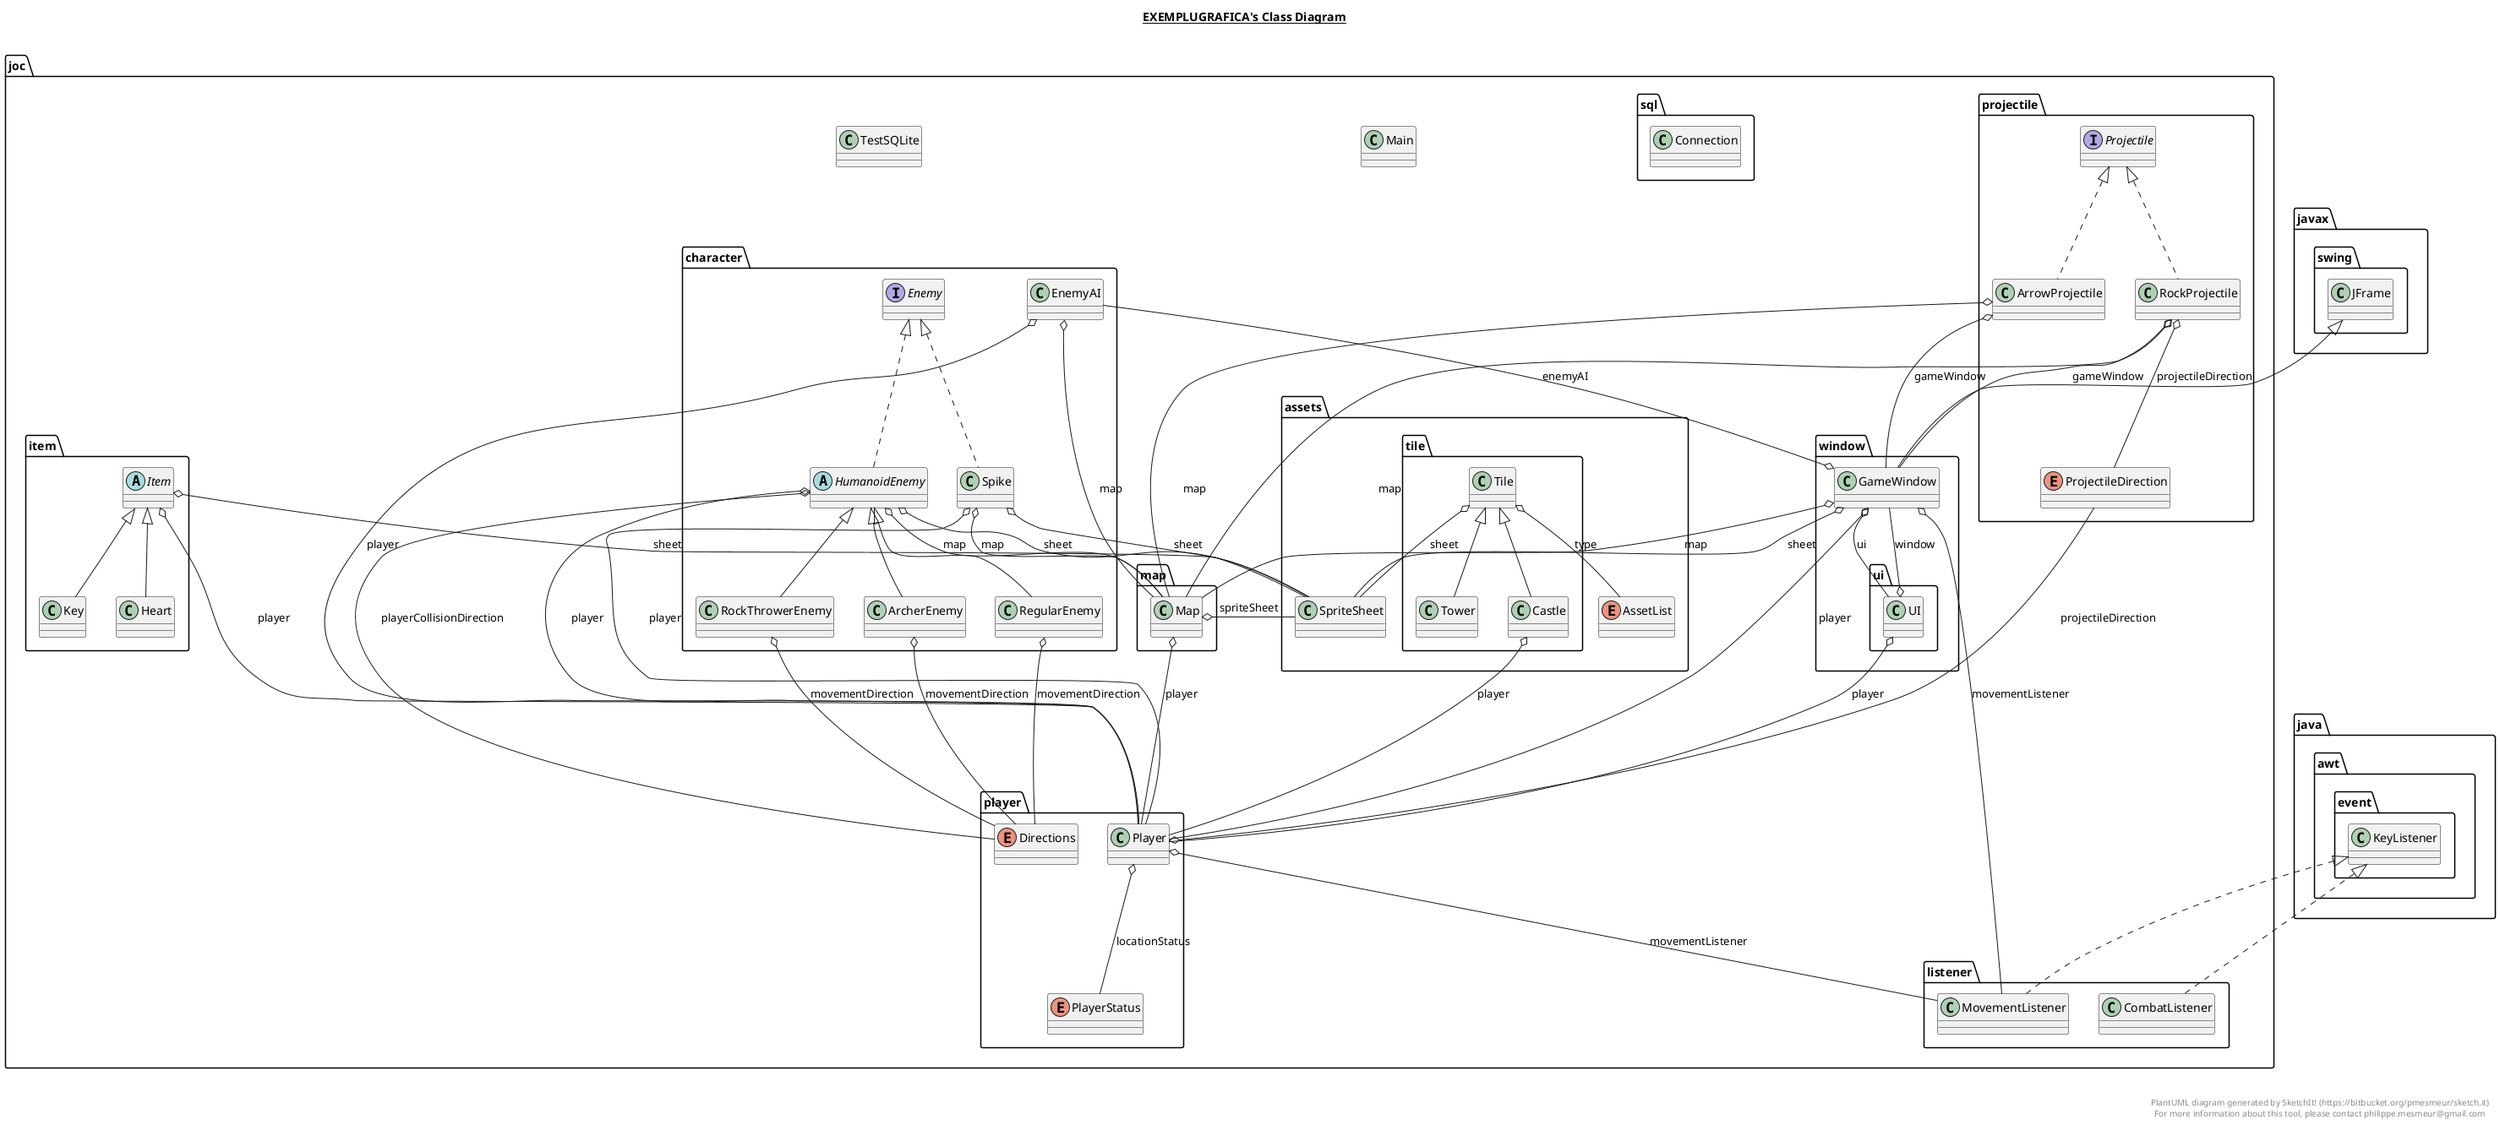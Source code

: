 @startuml

title __EXEMPLUGRAFICA's Class Diagram__\n

  namespace joc {
    class joc.Main {
    }
  }
  

  namespace joc {
    class joc.TestSQLite {
    }
  }
  

  namespace joc {
    namespace assets {
      enum AssetList {
      }
    }
  }
  

  namespace joc {
    namespace assets {
      class joc.assets.SpriteSheet {
      }
    }
  }
  

  namespace joc {
    namespace assets {
      namespace tile {
        class joc.assets.tile.Castle {
        }
      }
    }
  }
  

  namespace joc {
    namespace assets {
      namespace tile {
        class joc.assets.tile.Tile {
        }
      }
    }
  }
  

  namespace joc {
    namespace assets {
      namespace tile {
        class joc.assets.tile.Tower {
        }
      }
    }
  }
  

  namespace joc {
    namespace character {
      class joc.character.ArcherEnemy {
      }
    }
  }
  

  namespace joc {
    namespace character {
      interface joc.character.Enemy {
      }
    }
  }
  

  namespace joc {
    namespace character {
      class joc.character.EnemyAI {
      }
    }
  }
  

  namespace joc {
    namespace character {
      abstract class joc.character.HumanoidEnemy {
      }
    }
  }
  

  namespace joc {
    namespace character {
      class joc.character.RegularEnemy {
      }
    }
  }
  

  namespace joc {
    namespace character {
      class joc.character.RockThrowerEnemy {
      }
    }
  }
  

  namespace joc {
    namespace character {
      class joc.character.Spike {
      }
    }
  }
  

  namespace joc {
    namespace item {
      class joc.item.Heart {
      }
    }
  }
  

  namespace joc {
    namespace item {
      abstract class joc.item.Item {
      }
    }
  }
  

  namespace joc {
    namespace item {
      class joc.item.Key {
      }
    }
  }
  

  namespace joc {
    namespace listener {
      class joc.listener.CombatListener {
      }
    }
  }
  

  namespace joc {
    namespace listener {
      class joc.listener.MovementListener {
      }
    }
  }
  

  namespace joc {
    namespace map {
      class joc.map.Map {
      }
    }
  }
  

  namespace joc {
    namespace player {
      enum Directions {
      }
    }
  }
  

  namespace joc {
    namespace player {
      class joc.player.Player {
      }
    }
  }
  

  namespace joc {
    namespace player {
      enum PlayerStatus {
      }
    }
  }
  

  namespace joc {
    namespace projectile {
      class joc.projectile.ArrowProjectile {
      }
    }
  }
  

  namespace joc {
    namespace projectile {
      interface joc.projectile.Projectile {
      }
    }
  }
  

  namespace joc {
    namespace projectile {
      enum ProjectileDirection {
      }
    }
  }
  

  namespace joc {
    namespace projectile {
      class joc.projectile.RockProjectile {
      }
    }
  }
  

  namespace joc {
    namespace sql {
      class joc.sql.Connection {
      }
    }
  }
  

  namespace joc {
    namespace window {
      class joc.window.GameWindow {
      }
    }
  }
  

  namespace joc {
    namespace window {
      namespace ui {
        class joc.window.ui.UI {
        }
      }
    }
  }
  

  joc.assets.tile.Castle -up-|> joc.assets.tile.Tile
  joc.assets.tile.Castle o-- joc.player.Player : player
  joc.assets.tile.Tile o-- joc.assets.SpriteSheet : sheet
  joc.assets.tile.Tile o-- joc.assets.AssetList : type
  joc.assets.tile.Tower -up-|> joc.assets.tile.Tile
  joc.character.ArcherEnemy -up-|> joc.character.HumanoidEnemy
  joc.character.ArcherEnemy o-- joc.player.Directions : movementDirection
  joc.character.EnemyAI o-- joc.map.Map : map
  joc.character.EnemyAI o-- joc.player.Player : player
  joc.character.HumanoidEnemy .up.|> joc.character.Enemy
  joc.character.HumanoidEnemy o-- joc.map.Map : map
  joc.character.HumanoidEnemy o-- joc.player.Player : player
  joc.character.HumanoidEnemy o-- joc.assets.SpriteSheet : sheet
  joc.character.HumanoidEnemy o-- joc.player.Directions : playerCollisionDirection
  joc.character.RegularEnemy -up-|> joc.character.HumanoidEnemy
  joc.character.RegularEnemy o-- joc.player.Directions : movementDirection
  joc.character.RockThrowerEnemy -up-|> joc.character.HumanoidEnemy
  joc.character.RockThrowerEnemy o-- joc.player.Directions : movementDirection
  joc.character.Spike .up.|> joc.character.Enemy
  joc.character.Spike o-- joc.map.Map : map
  joc.character.Spike o-- joc.player.Player : player
  joc.character.Spike o-- joc.assets.SpriteSheet : sheet
  joc.item.Heart -up-|> joc.item.Item
  joc.item.Item o-- joc.player.Player : player
  joc.item.Item o-- joc.assets.SpriteSheet : sheet
  joc.item.Key -up-|> joc.item.Item
  joc.listener.CombatListener .up.|> java.awt.event.KeyListener
  joc.listener.MovementListener .up.|> java.awt.event.KeyListener
  joc.map.Map o-- joc.player.Player : player
  joc.map.Map o-- joc.assets.SpriteSheet : spriteSheet
  joc.player.Player o-- joc.player.PlayerStatus : locationStatus
  joc.player.Player o-- joc.listener.MovementListener : movementListener
  joc.player.Player o-- joc.projectile.ProjectileDirection : projectileDirection
  joc.projectile.ArrowProjectile .up.|> joc.projectile.Projectile
  joc.projectile.ArrowProjectile o-- joc.window.GameWindow : gameWindow
  joc.projectile.ArrowProjectile o-- joc.map.Map : map
  joc.projectile.RockProjectile .up.|> joc.projectile.Projectile
  joc.projectile.RockProjectile o-- joc.window.GameWindow : gameWindow
  joc.projectile.RockProjectile o-- joc.map.Map : map
  joc.projectile.RockProjectile o-- joc.projectile.ProjectileDirection : projectileDirection
  joc.window.GameWindow -up-|> javax.swing.JFrame
  joc.window.GameWindow o-- joc.character.EnemyAI : enemyAI
  joc.window.GameWindow o-- joc.map.Map : map
  joc.window.GameWindow o-- joc.listener.MovementListener : movementListener
  joc.window.GameWindow o-- joc.player.Player : player
  joc.window.GameWindow o-- joc.assets.SpriteSheet : sheet
  joc.window.GameWindow o-- joc.window.ui.UI : ui
  joc.window.ui.UI o-- joc.player.Player : player
  joc.window.ui.UI o-- joc.window.GameWindow : window


right footer


PlantUML diagram generated by SketchIt! (https://bitbucket.org/pmesmeur/sketch.it)
For more information about this tool, please contact philippe.mesmeur@gmail.com
endfooter

@enduml
